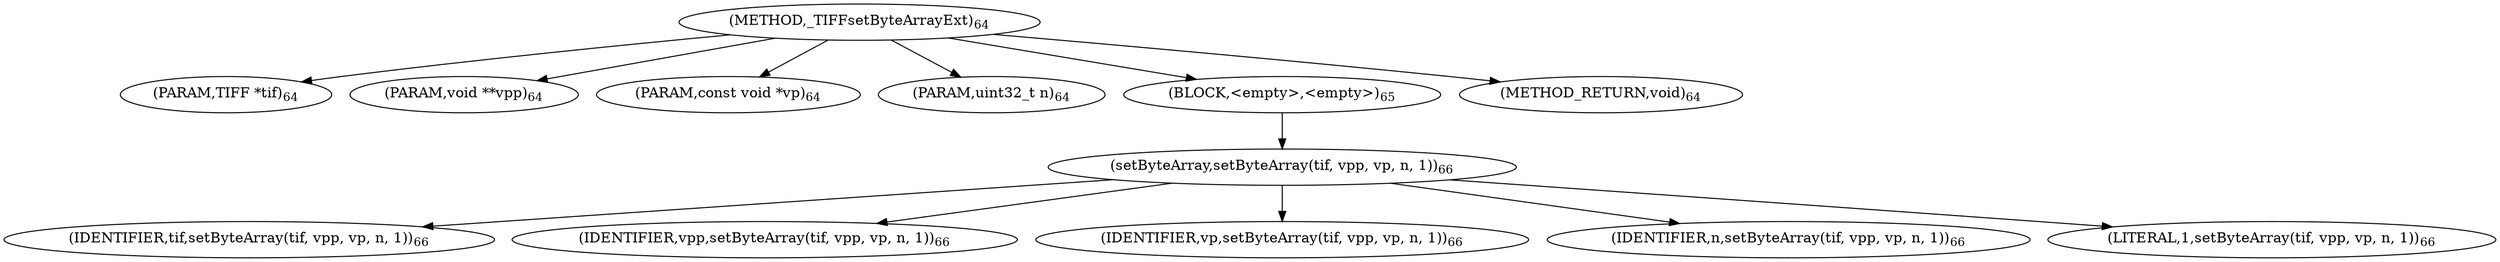 digraph "_TIFFsetByteArrayExt" {  
"39717" [label = <(METHOD,_TIFFsetByteArrayExt)<SUB>64</SUB>> ]
"39718" [label = <(PARAM,TIFF *tif)<SUB>64</SUB>> ]
"39719" [label = <(PARAM,void **vpp)<SUB>64</SUB>> ]
"39720" [label = <(PARAM,const void *vp)<SUB>64</SUB>> ]
"39721" [label = <(PARAM,uint32_t n)<SUB>64</SUB>> ]
"39722" [label = <(BLOCK,&lt;empty&gt;,&lt;empty&gt;)<SUB>65</SUB>> ]
"39723" [label = <(setByteArray,setByteArray(tif, vpp, vp, n, 1))<SUB>66</SUB>> ]
"39724" [label = <(IDENTIFIER,tif,setByteArray(tif, vpp, vp, n, 1))<SUB>66</SUB>> ]
"39725" [label = <(IDENTIFIER,vpp,setByteArray(tif, vpp, vp, n, 1))<SUB>66</SUB>> ]
"39726" [label = <(IDENTIFIER,vp,setByteArray(tif, vpp, vp, n, 1))<SUB>66</SUB>> ]
"39727" [label = <(IDENTIFIER,n,setByteArray(tif, vpp, vp, n, 1))<SUB>66</SUB>> ]
"39728" [label = <(LITERAL,1,setByteArray(tif, vpp, vp, n, 1))<SUB>66</SUB>> ]
"39729" [label = <(METHOD_RETURN,void)<SUB>64</SUB>> ]
  "39717" -> "39718" 
  "39717" -> "39719" 
  "39717" -> "39720" 
  "39717" -> "39721" 
  "39717" -> "39722" 
  "39717" -> "39729" 
  "39722" -> "39723" 
  "39723" -> "39724" 
  "39723" -> "39725" 
  "39723" -> "39726" 
  "39723" -> "39727" 
  "39723" -> "39728" 
}
